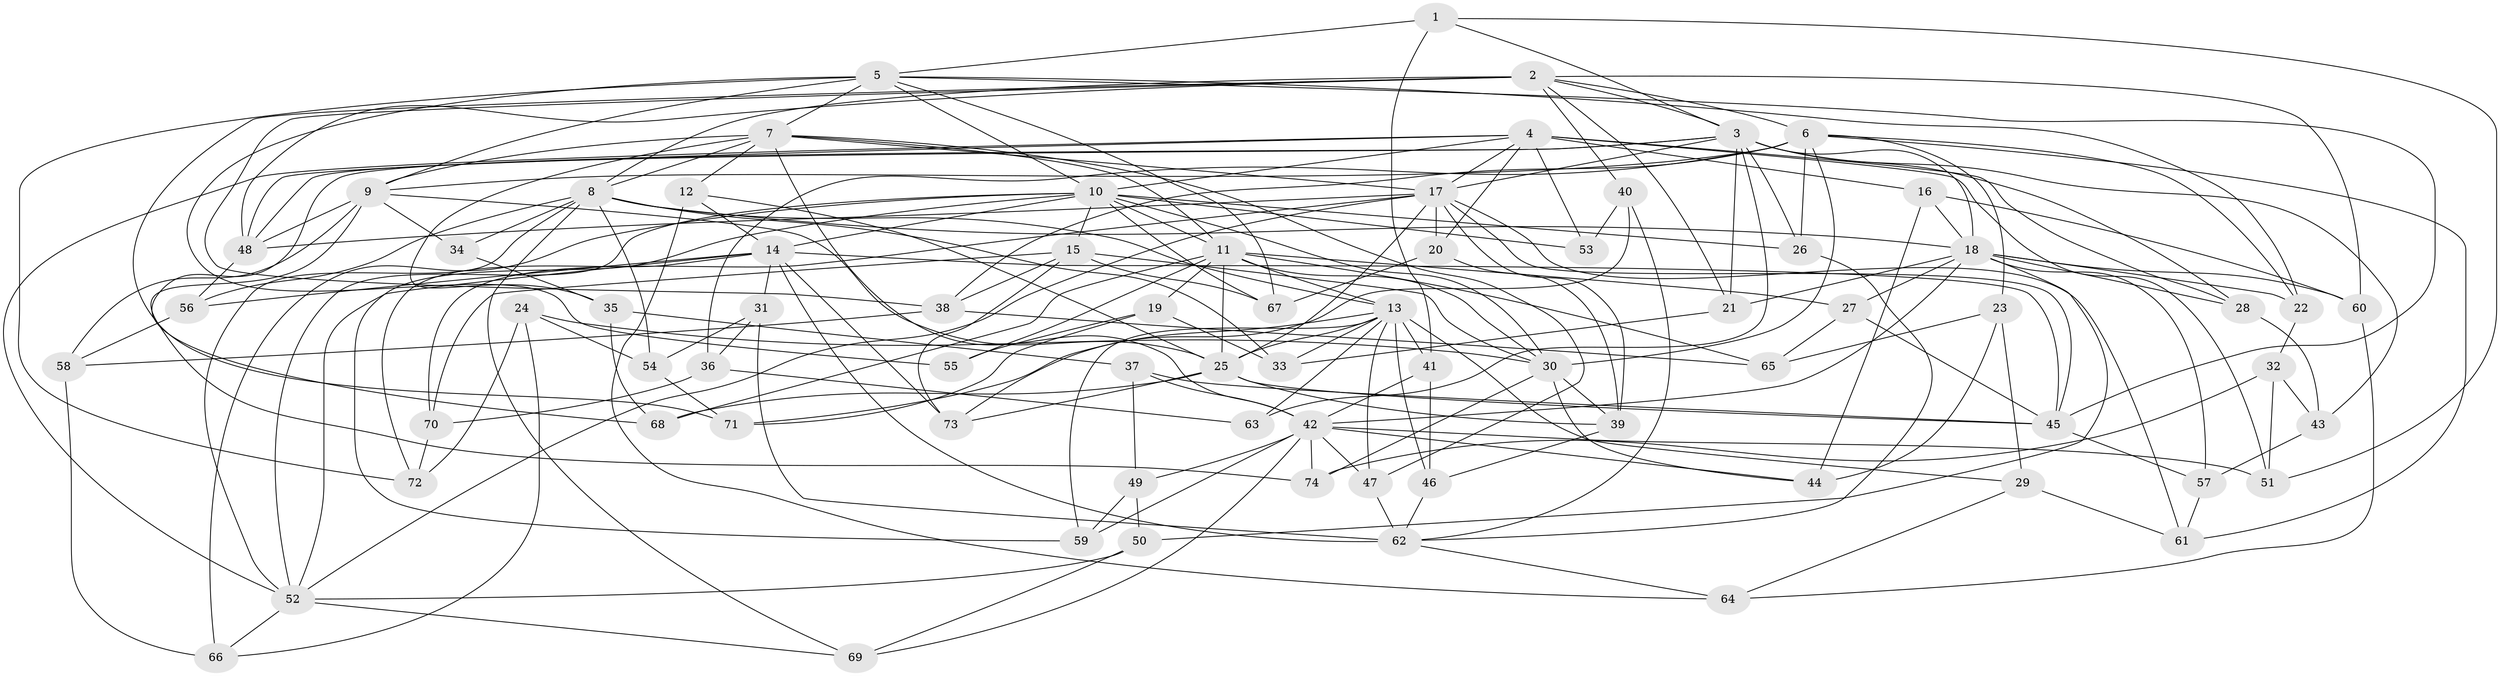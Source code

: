 // original degree distribution, {4: 1.0}
// Generated by graph-tools (version 1.1) at 2025/53/03/04/25 22:53:41]
// undirected, 74 vertices, 203 edges
graph export_dot {
  node [color=gray90,style=filled];
  1;
  2;
  3;
  4;
  5;
  6;
  7;
  8;
  9;
  10;
  11;
  12;
  13;
  14;
  15;
  16;
  17;
  18;
  19;
  20;
  21;
  22;
  23;
  24;
  25;
  26;
  27;
  28;
  29;
  30;
  31;
  32;
  33;
  34;
  35;
  36;
  37;
  38;
  39;
  40;
  41;
  42;
  43;
  44;
  45;
  46;
  47;
  48;
  49;
  50;
  51;
  52;
  53;
  54;
  55;
  56;
  57;
  58;
  59;
  60;
  61;
  62;
  63;
  64;
  65;
  66;
  67;
  68;
  69;
  70;
  71;
  72;
  73;
  74;
  1 -- 3 [weight=1.0];
  1 -- 5 [weight=1.0];
  1 -- 41 [weight=1.0];
  1 -- 51 [weight=1.0];
  2 -- 3 [weight=2.0];
  2 -- 6 [weight=1.0];
  2 -- 8 [weight=2.0];
  2 -- 21 [weight=1.0];
  2 -- 38 [weight=2.0];
  2 -- 40 [weight=1.0];
  2 -- 48 [weight=1.0];
  2 -- 60 [weight=1.0];
  2 -- 71 [weight=1.0];
  3 -- 17 [weight=1.0];
  3 -- 18 [weight=1.0];
  3 -- 21 [weight=1.0];
  3 -- 26 [weight=1.0];
  3 -- 28 [weight=1.0];
  3 -- 43 [weight=1.0];
  3 -- 48 [weight=1.0];
  3 -- 63 [weight=1.0];
  3 -- 68 [weight=1.0];
  4 -- 10 [weight=1.0];
  4 -- 16 [weight=1.0];
  4 -- 17 [weight=1.0];
  4 -- 20 [weight=1.0];
  4 -- 28 [weight=1.0];
  4 -- 48 [weight=1.0];
  4 -- 51 [weight=1.0];
  4 -- 52 [weight=1.0];
  4 -- 53 [weight=2.0];
  5 -- 7 [weight=1.0];
  5 -- 9 [weight=1.0];
  5 -- 10 [weight=1.0];
  5 -- 22 [weight=1.0];
  5 -- 45 [weight=1.0];
  5 -- 55 [weight=2.0];
  5 -- 67 [weight=1.0];
  5 -- 72 [weight=1.0];
  6 -- 9 [weight=1.0];
  6 -- 22 [weight=1.0];
  6 -- 23 [weight=1.0];
  6 -- 26 [weight=1.0];
  6 -- 30 [weight=1.0];
  6 -- 36 [weight=1.0];
  6 -- 38 [weight=2.0];
  6 -- 61 [weight=1.0];
  7 -- 8 [weight=1.0];
  7 -- 9 [weight=2.0];
  7 -- 11 [weight=1.0];
  7 -- 12 [weight=1.0];
  7 -- 17 [weight=1.0];
  7 -- 35 [weight=1.0];
  7 -- 42 [weight=1.0];
  7 -- 47 [weight=1.0];
  8 -- 13 [weight=1.0];
  8 -- 18 [weight=1.0];
  8 -- 33 [weight=1.0];
  8 -- 34 [weight=2.0];
  8 -- 52 [weight=1.0];
  8 -- 54 [weight=1.0];
  8 -- 56 [weight=1.0];
  8 -- 69 [weight=1.0];
  9 -- 25 [weight=1.0];
  9 -- 34 [weight=1.0];
  9 -- 48 [weight=2.0];
  9 -- 58 [weight=1.0];
  9 -- 74 [weight=1.0];
  10 -- 11 [weight=1.0];
  10 -- 14 [weight=1.0];
  10 -- 15 [weight=1.0];
  10 -- 26 [weight=1.0];
  10 -- 30 [weight=1.0];
  10 -- 52 [weight=1.0];
  10 -- 53 [weight=1.0];
  10 -- 59 [weight=1.0];
  10 -- 66 [weight=1.0];
  10 -- 67 [weight=1.0];
  11 -- 13 [weight=1.0];
  11 -- 19 [weight=1.0];
  11 -- 25 [weight=1.0];
  11 -- 27 [weight=1.0];
  11 -- 30 [weight=1.0];
  11 -- 55 [weight=1.0];
  11 -- 65 [weight=1.0];
  11 -- 68 [weight=1.0];
  12 -- 14 [weight=1.0];
  12 -- 25 [weight=1.0];
  12 -- 64 [weight=1.0];
  13 -- 25 [weight=1.0];
  13 -- 29 [weight=1.0];
  13 -- 33 [weight=1.0];
  13 -- 41 [weight=1.0];
  13 -- 46 [weight=1.0];
  13 -- 47 [weight=1.0];
  13 -- 59 [weight=1.0];
  13 -- 63 [weight=2.0];
  13 -- 71 [weight=1.0];
  14 -- 31 [weight=1.0];
  14 -- 45 [weight=1.0];
  14 -- 52 [weight=1.0];
  14 -- 56 [weight=1.0];
  14 -- 62 [weight=2.0];
  14 -- 72 [weight=1.0];
  14 -- 73 [weight=1.0];
  15 -- 30 [weight=2.0];
  15 -- 38 [weight=2.0];
  15 -- 67 [weight=1.0];
  15 -- 70 [weight=1.0];
  15 -- 73 [weight=1.0];
  16 -- 18 [weight=1.0];
  16 -- 44 [weight=1.0];
  16 -- 60 [weight=1.0];
  17 -- 20 [weight=1.0];
  17 -- 25 [weight=1.0];
  17 -- 39 [weight=1.0];
  17 -- 45 [weight=1.0];
  17 -- 48 [weight=2.0];
  17 -- 52 [weight=1.0];
  17 -- 61 [weight=1.0];
  17 -- 70 [weight=1.0];
  18 -- 21 [weight=1.0];
  18 -- 22 [weight=1.0];
  18 -- 27 [weight=1.0];
  18 -- 28 [weight=1.0];
  18 -- 42 [weight=2.0];
  18 -- 50 [weight=1.0];
  18 -- 57 [weight=1.0];
  18 -- 60 [weight=1.0];
  19 -- 33 [weight=1.0];
  19 -- 55 [weight=1.0];
  19 -- 71 [weight=1.0];
  20 -- 39 [weight=1.0];
  20 -- 67 [weight=1.0];
  21 -- 33 [weight=1.0];
  22 -- 32 [weight=1.0];
  23 -- 29 [weight=1.0];
  23 -- 44 [weight=1.0];
  23 -- 65 [weight=1.0];
  24 -- 30 [weight=1.0];
  24 -- 54 [weight=1.0];
  24 -- 66 [weight=1.0];
  24 -- 72 [weight=1.0];
  25 -- 39 [weight=1.0];
  25 -- 45 [weight=2.0];
  25 -- 68 [weight=1.0];
  25 -- 73 [weight=1.0];
  26 -- 62 [weight=1.0];
  27 -- 45 [weight=1.0];
  27 -- 65 [weight=1.0];
  28 -- 43 [weight=1.0];
  29 -- 61 [weight=1.0];
  29 -- 64 [weight=1.0];
  30 -- 39 [weight=2.0];
  30 -- 44 [weight=1.0];
  30 -- 74 [weight=1.0];
  31 -- 36 [weight=1.0];
  31 -- 54 [weight=1.0];
  31 -- 62 [weight=1.0];
  32 -- 43 [weight=1.0];
  32 -- 51 [weight=1.0];
  32 -- 74 [weight=1.0];
  34 -- 35 [weight=1.0];
  35 -- 37 [weight=1.0];
  35 -- 68 [weight=1.0];
  36 -- 63 [weight=1.0];
  36 -- 70 [weight=1.0];
  37 -- 42 [weight=1.0];
  37 -- 45 [weight=1.0];
  37 -- 49 [weight=1.0];
  38 -- 58 [weight=1.0];
  38 -- 65 [weight=1.0];
  39 -- 46 [weight=1.0];
  40 -- 53 [weight=1.0];
  40 -- 62 [weight=1.0];
  40 -- 73 [weight=1.0];
  41 -- 42 [weight=1.0];
  41 -- 46 [weight=1.0];
  42 -- 44 [weight=1.0];
  42 -- 47 [weight=1.0];
  42 -- 49 [weight=1.0];
  42 -- 51 [weight=1.0];
  42 -- 59 [weight=1.0];
  42 -- 69 [weight=1.0];
  42 -- 74 [weight=1.0];
  43 -- 57 [weight=1.0];
  45 -- 57 [weight=1.0];
  46 -- 62 [weight=1.0];
  47 -- 62 [weight=1.0];
  48 -- 56 [weight=1.0];
  49 -- 50 [weight=1.0];
  49 -- 59 [weight=1.0];
  50 -- 52 [weight=1.0];
  50 -- 69 [weight=1.0];
  52 -- 66 [weight=1.0];
  52 -- 69 [weight=1.0];
  54 -- 71 [weight=1.0];
  56 -- 58 [weight=1.0];
  57 -- 61 [weight=1.0];
  58 -- 66 [weight=1.0];
  60 -- 64 [weight=1.0];
  62 -- 64 [weight=1.0];
  70 -- 72 [weight=1.0];
}
